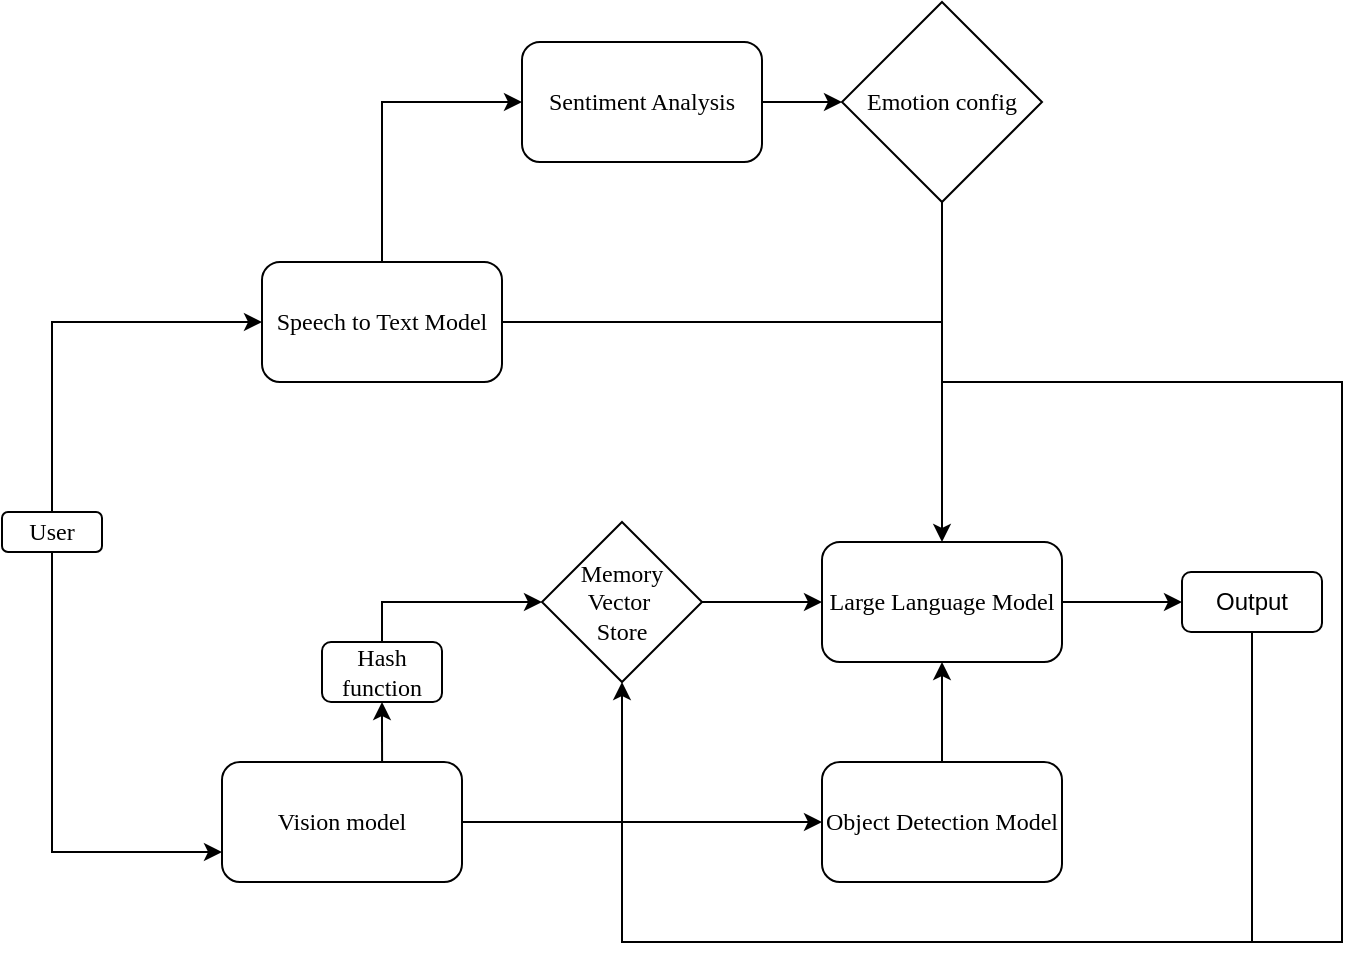 <mxfile version="25.0.3">
  <diagram name="Page-1" id="UacGbrpcJHsGW4lxGQTE">
    <mxGraphModel dx="1434" dy="780" grid="1" gridSize="10" guides="1" tooltips="1" connect="1" arrows="1" fold="1" page="1" pageScale="1" pageWidth="850" pageHeight="1100" math="0" shadow="0">
      <root>
        <mxCell id="0" />
        <mxCell id="1" parent="0" />
        <mxCell id="1Y44kEw8fV0p1HAC0Q82-3" style="edgeStyle=orthogonalEdgeStyle;rounded=0;orthogonalLoop=1;jettySize=auto;html=1;exitX=0.5;exitY=0;exitDx=0;exitDy=0;entryX=0;entryY=0.5;entryDx=0;entryDy=0;" edge="1" parent="1" source="1Y44kEw8fV0p1HAC0Q82-1" target="1Y44kEw8fV0p1HAC0Q82-2">
          <mxGeometry relative="1" as="geometry" />
        </mxCell>
        <mxCell id="1Y44kEw8fV0p1HAC0Q82-16" style="edgeStyle=orthogonalEdgeStyle;rounded=0;orthogonalLoop=1;jettySize=auto;html=1;exitX=0.5;exitY=1;exitDx=0;exitDy=0;entryX=0;entryY=0.75;entryDx=0;entryDy=0;" edge="1" parent="1" source="1Y44kEw8fV0p1HAC0Q82-1" target="1Y44kEw8fV0p1HAC0Q82-15">
          <mxGeometry relative="1" as="geometry" />
        </mxCell>
        <mxCell id="1Y44kEw8fV0p1HAC0Q82-1" value="&lt;font face=&quot;Times New Roman&quot;&gt;User&lt;/font&gt;" style="rounded=1;whiteSpace=wrap;html=1;" vertex="1" parent="1">
          <mxGeometry x="90" y="345" width="50" height="20" as="geometry" />
        </mxCell>
        <mxCell id="1Y44kEw8fV0p1HAC0Q82-6" style="edgeStyle=orthogonalEdgeStyle;rounded=0;orthogonalLoop=1;jettySize=auto;html=1;exitX=0.5;exitY=0;exitDx=0;exitDy=0;entryX=0;entryY=0.5;entryDx=0;entryDy=0;" edge="1" parent="1" source="1Y44kEw8fV0p1HAC0Q82-2" target="1Y44kEw8fV0p1HAC0Q82-4">
          <mxGeometry relative="1" as="geometry" />
        </mxCell>
        <mxCell id="1Y44kEw8fV0p1HAC0Q82-12" style="edgeStyle=orthogonalEdgeStyle;rounded=0;orthogonalLoop=1;jettySize=auto;html=1;exitX=1;exitY=0.5;exitDx=0;exitDy=0;endArrow=none;endFill=0;" edge="1" parent="1" source="1Y44kEw8fV0p1HAC0Q82-2">
          <mxGeometry relative="1" as="geometry">
            <mxPoint x="560" y="250" as="targetPoint" />
          </mxGeometry>
        </mxCell>
        <mxCell id="1Y44kEw8fV0p1HAC0Q82-2" value="&lt;font face=&quot;Times New Roman&quot;&gt;Speech to Text Model&lt;br&gt;&lt;/font&gt;" style="rounded=1;whiteSpace=wrap;html=1;" vertex="1" parent="1">
          <mxGeometry x="220" y="220" width="120" height="60" as="geometry" />
        </mxCell>
        <mxCell id="1Y44kEw8fV0p1HAC0Q82-8" style="edgeStyle=orthogonalEdgeStyle;rounded=0;orthogonalLoop=1;jettySize=auto;html=1;exitX=1;exitY=0.5;exitDx=0;exitDy=0;" edge="1" parent="1" source="1Y44kEw8fV0p1HAC0Q82-4">
          <mxGeometry relative="1" as="geometry">
            <mxPoint x="510" y="140" as="targetPoint" />
          </mxGeometry>
        </mxCell>
        <mxCell id="1Y44kEw8fV0p1HAC0Q82-4" value="&lt;font face=&quot;Times New Roman&quot;&gt;Sentiment Analysis&lt;br&gt;&lt;/font&gt;" style="rounded=1;whiteSpace=wrap;html=1;" vertex="1" parent="1">
          <mxGeometry x="350" y="110" width="120" height="60" as="geometry" />
        </mxCell>
        <mxCell id="1Y44kEw8fV0p1HAC0Q82-13" style="edgeStyle=orthogonalEdgeStyle;rounded=0;orthogonalLoop=1;jettySize=auto;html=1;exitX=0.5;exitY=1;exitDx=0;exitDy=0;entryX=0.5;entryY=0;entryDx=0;entryDy=0;" edge="1" parent="1" source="1Y44kEw8fV0p1HAC0Q82-9" target="1Y44kEw8fV0p1HAC0Q82-10">
          <mxGeometry relative="1" as="geometry" />
        </mxCell>
        <mxCell id="1Y44kEw8fV0p1HAC0Q82-9" value="&lt;font face=&quot;Times New Roman&quot;&gt;Emotion config&lt;/font&gt;" style="rhombus;whiteSpace=wrap;html=1;" vertex="1" parent="1">
          <mxGeometry x="510" y="90" width="100" height="100" as="geometry" />
        </mxCell>
        <mxCell id="1Y44kEw8fV0p1HAC0Q82-26" style="edgeStyle=orthogonalEdgeStyle;rounded=0;orthogonalLoop=1;jettySize=auto;html=1;exitX=1;exitY=0.5;exitDx=0;exitDy=0;" edge="1" parent="1" source="1Y44kEw8fV0p1HAC0Q82-10" target="1Y44kEw8fV0p1HAC0Q82-14">
          <mxGeometry relative="1" as="geometry" />
        </mxCell>
        <mxCell id="1Y44kEw8fV0p1HAC0Q82-10" value="&lt;font face=&quot;Times New Roman&quot;&gt;Large Language Model&lt;br&gt;&lt;/font&gt;" style="rounded=1;whiteSpace=wrap;html=1;" vertex="1" parent="1">
          <mxGeometry x="500" y="360" width="120" height="60" as="geometry" />
        </mxCell>
        <mxCell id="1Y44kEw8fV0p1HAC0Q82-27" style="edgeStyle=orthogonalEdgeStyle;rounded=0;orthogonalLoop=1;jettySize=auto;html=1;exitX=0.5;exitY=1;exitDx=0;exitDy=0;entryX=0.5;entryY=1;entryDx=0;entryDy=0;" edge="1" parent="1" source="1Y44kEw8fV0p1HAC0Q82-14" target="1Y44kEw8fV0p1HAC0Q82-19">
          <mxGeometry relative="1" as="geometry">
            <Array as="points">
              <mxPoint x="715" y="560" />
              <mxPoint x="400" y="560" />
            </Array>
          </mxGeometry>
        </mxCell>
        <mxCell id="1Y44kEw8fV0p1HAC0Q82-14" value="Output" style="rounded=1;whiteSpace=wrap;html=1;" vertex="1" parent="1">
          <mxGeometry x="680" y="375" width="70" height="30" as="geometry" />
        </mxCell>
        <mxCell id="1Y44kEw8fV0p1HAC0Q82-24" style="edgeStyle=orthogonalEdgeStyle;rounded=0;orthogonalLoop=1;jettySize=auto;html=1;exitX=1;exitY=0.5;exitDx=0;exitDy=0;" edge="1" parent="1" source="1Y44kEw8fV0p1HAC0Q82-15" target="1Y44kEw8fV0p1HAC0Q82-23">
          <mxGeometry relative="1" as="geometry" />
        </mxCell>
        <mxCell id="1Y44kEw8fV0p1HAC0Q82-15" value="&lt;font face=&quot;Times New Roman&quot;&gt;Vision model&lt;/font&gt;" style="rounded=1;whiteSpace=wrap;html=1;" vertex="1" parent="1">
          <mxGeometry x="200" y="470" width="120" height="60" as="geometry" />
        </mxCell>
        <mxCell id="1Y44kEw8fV0p1HAC0Q82-22" style="edgeStyle=orthogonalEdgeStyle;rounded=0;orthogonalLoop=1;jettySize=auto;html=1;exitX=1;exitY=0.5;exitDx=0;exitDy=0;entryX=0;entryY=0.5;entryDx=0;entryDy=0;" edge="1" parent="1" source="1Y44kEw8fV0p1HAC0Q82-19" target="1Y44kEw8fV0p1HAC0Q82-10">
          <mxGeometry relative="1" as="geometry" />
        </mxCell>
        <mxCell id="1Y44kEw8fV0p1HAC0Q82-19" value="&lt;div&gt;&lt;font face=&quot;Times New Roman&quot;&gt;Memory Vector&amp;nbsp;&lt;/font&gt;&lt;/div&gt;&lt;div&gt;&lt;font face=&quot;Times New Roman&quot;&gt;Store&lt;/font&gt;&lt;/div&gt;" style="rhombus;whiteSpace=wrap;html=1;" vertex="1" parent="1">
          <mxGeometry x="360" y="350" width="80" height="80" as="geometry" />
        </mxCell>
        <mxCell id="1Y44kEw8fV0p1HAC0Q82-20" value="" style="edgeStyle=orthogonalEdgeStyle;rounded=0;orthogonalLoop=1;jettySize=auto;html=1;exitX=0.667;exitY=0;exitDx=0;exitDy=0;exitPerimeter=0;" edge="1" parent="1" source="1Y44kEw8fV0p1HAC0Q82-15" target="1Y44kEw8fV0p1HAC0Q82-17">
          <mxGeometry relative="1" as="geometry">
            <mxPoint x="280" y="470" as="sourcePoint" />
            <mxPoint x="280.0" y="384" as="targetPoint" />
          </mxGeometry>
        </mxCell>
        <mxCell id="1Y44kEw8fV0p1HAC0Q82-17" value="&lt;font face=&quot;Times New Roman&quot;&gt;Hash function&lt;/font&gt;" style="rounded=1;whiteSpace=wrap;html=1;" vertex="1" parent="1">
          <mxGeometry x="250" y="410" width="60" height="30" as="geometry" />
        </mxCell>
        <mxCell id="1Y44kEw8fV0p1HAC0Q82-21" style="edgeStyle=orthogonalEdgeStyle;rounded=0;orthogonalLoop=1;jettySize=auto;html=1;exitX=0.5;exitY=0;exitDx=0;exitDy=0;entryX=0;entryY=0.5;entryDx=0;entryDy=0;" edge="1" parent="1" source="1Y44kEw8fV0p1HAC0Q82-17" target="1Y44kEw8fV0p1HAC0Q82-19">
          <mxGeometry relative="1" as="geometry" />
        </mxCell>
        <mxCell id="1Y44kEw8fV0p1HAC0Q82-25" style="edgeStyle=orthogonalEdgeStyle;rounded=0;orthogonalLoop=1;jettySize=auto;html=1;exitX=0.5;exitY=0;exitDx=0;exitDy=0;entryX=0.5;entryY=1;entryDx=0;entryDy=0;" edge="1" parent="1" source="1Y44kEw8fV0p1HAC0Q82-23" target="1Y44kEw8fV0p1HAC0Q82-10">
          <mxGeometry relative="1" as="geometry" />
        </mxCell>
        <mxCell id="1Y44kEw8fV0p1HAC0Q82-23" value="&lt;font face=&quot;Times New Roman&quot;&gt;Object Detection Model&lt;br&gt;&lt;/font&gt;" style="rounded=1;whiteSpace=wrap;html=1;" vertex="1" parent="1">
          <mxGeometry x="500" y="470" width="120" height="60" as="geometry" />
        </mxCell>
        <mxCell id="1Y44kEw8fV0p1HAC0Q82-29" value="" style="endArrow=none;html=1;rounded=0;" edge="1" parent="1">
          <mxGeometry width="50" height="50" relative="1" as="geometry">
            <mxPoint x="710" y="560" as="sourcePoint" />
            <mxPoint x="560" y="280" as="targetPoint" />
            <Array as="points">
              <mxPoint x="760" y="560" />
              <mxPoint x="760" y="280" />
            </Array>
          </mxGeometry>
        </mxCell>
      </root>
    </mxGraphModel>
  </diagram>
</mxfile>
